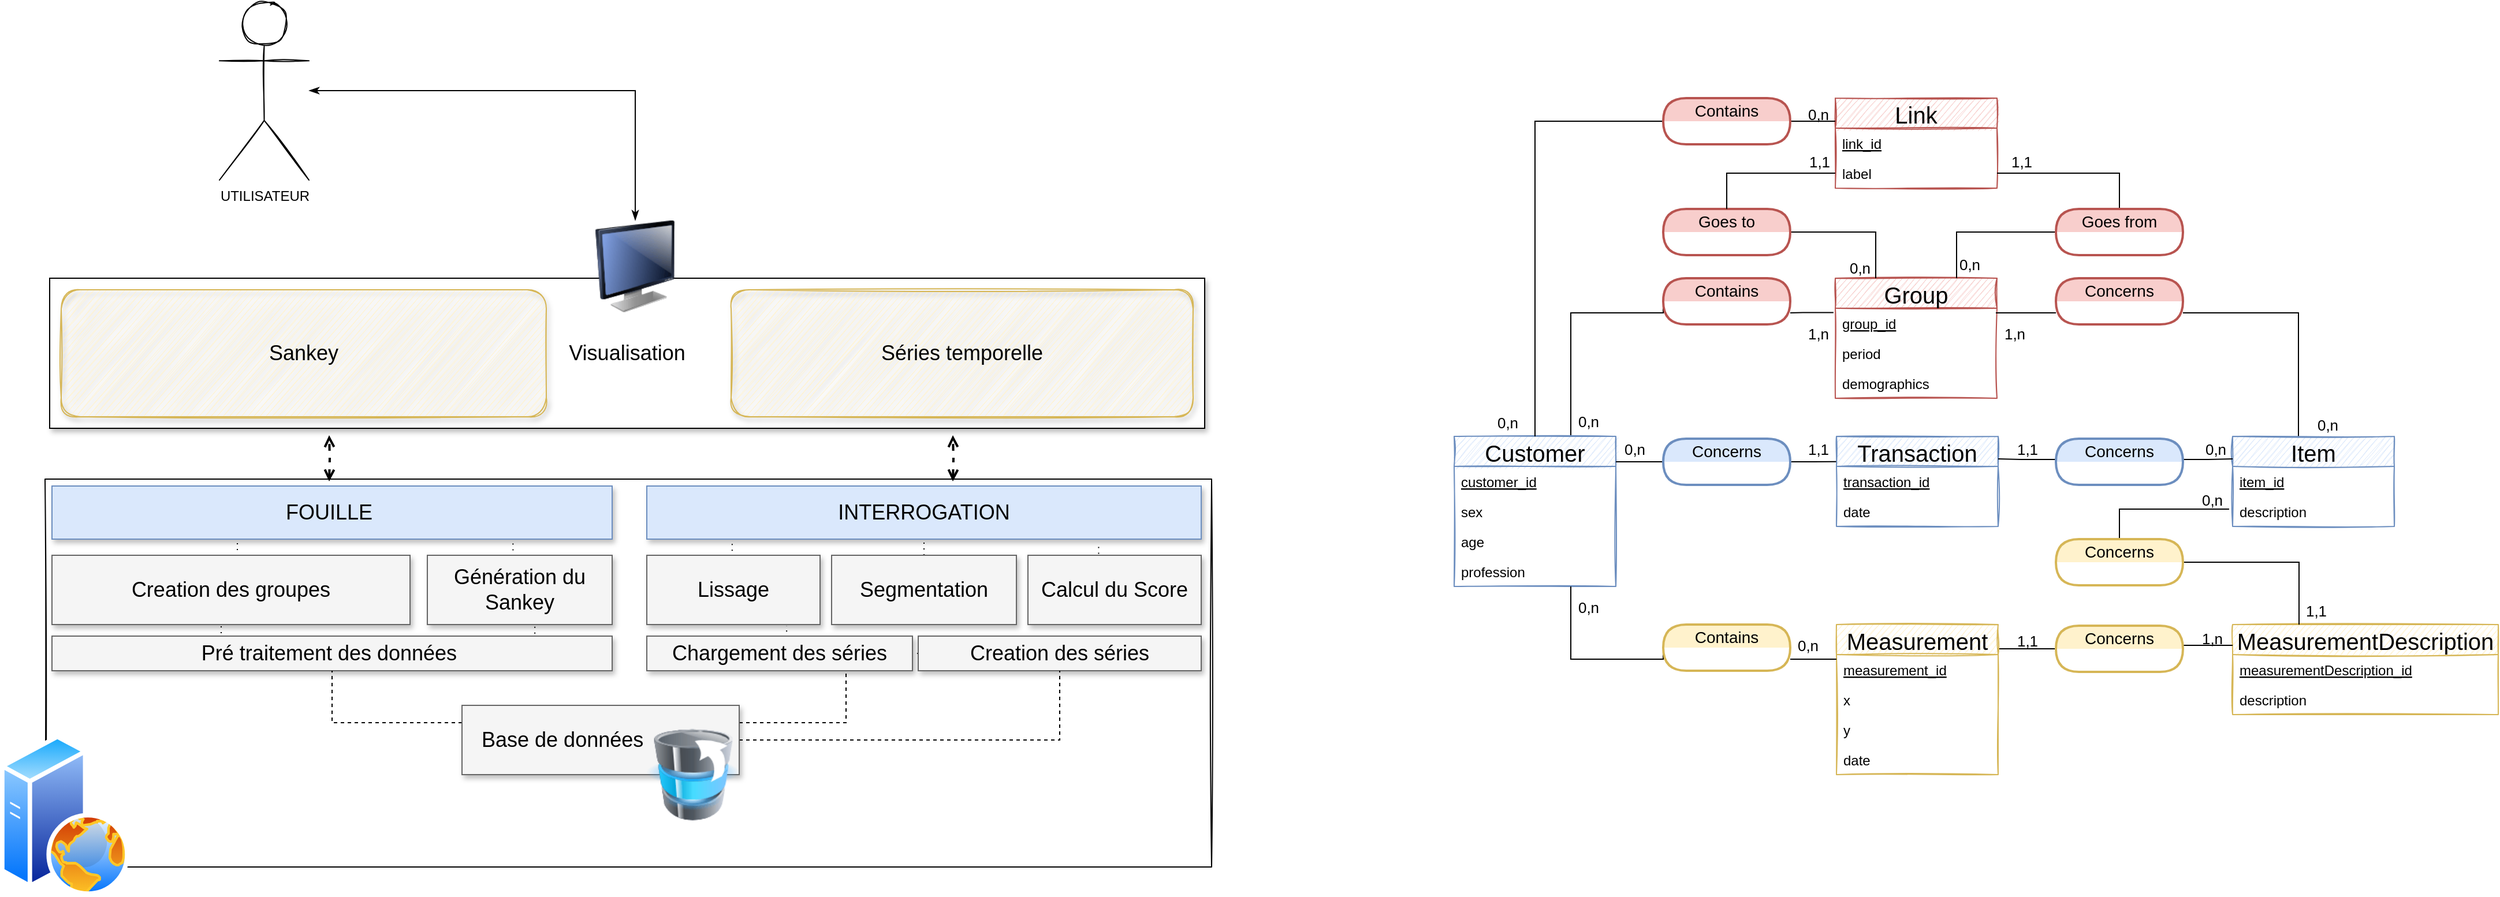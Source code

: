 <mxfile version="13.7.9" type="device"><diagram name="Page-1" id="90a13364-a465-7bf4-72fc-28e22215d7a0"><mxGraphModel dx="981" dy="664" grid="1" gridSize="10" guides="1" tooltips="1" connect="1" arrows="1" fold="1" page="1" pageScale="1.5" pageWidth="1169" pageHeight="826" background="#ffffff" math="0" shadow="0"><root><mxCell id="0" style=";html=1;"/><mxCell id="1" style=";html=1;" parent="0"/><mxCell id="t25mgSZFGKrKSD0w2Ev2-233" value="" style="group" vertex="1" connectable="0" parent="1"><mxGeometry x="1629" y="134" width="140" height="104" as="geometry"/></mxCell><mxCell id="t25mgSZFGKrKSD0w2Ev2-234" value="Link" style="swimlane;fontStyle=0;childLayout=stackLayout;horizontal=1;startSize=26;fillColor=#f8cecc;horizontalStack=0;resizeParent=1;resizeParentMax=0;resizeLast=0;collapsible=1;marginBottom=0;rounded=0;shadow=0;glass=0;sketch=1;strokeWidth=1;fontSize=20;strokeColor=#b85450;" vertex="1" parent="t25mgSZFGKrKSD0w2Ev2-233"><mxGeometry width="140" height="78" as="geometry"/></mxCell><mxCell id="t25mgSZFGKrKSD0w2Ev2-235" value="link_id" style="text;strokeColor=none;fillColor=none;align=left;verticalAlign=top;spacingLeft=4;spacingRight=4;overflow=hidden;rotatable=0;points=[[0,0.5],[1,0.5]];portConstraint=eastwest;fontStyle=4" vertex="1" parent="t25mgSZFGKrKSD0w2Ev2-234"><mxGeometry y="26" width="140" height="26" as="geometry"/></mxCell><mxCell id="t25mgSZFGKrKSD0w2Ev2-236" value="label" style="text;strokeColor=none;fillColor=none;align=left;verticalAlign=top;spacingLeft=4;spacingRight=4;overflow=hidden;rotatable=0;points=[[0,0.5],[1,0.5]];portConstraint=eastwest;" vertex="1" parent="t25mgSZFGKrKSD0w2Ev2-234"><mxGeometry y="52" width="140" height="26" as="geometry"/></mxCell><mxCell id="t25mgSZFGKrKSD0w2Ev2-46" value="" style="whiteSpace=wrap;html=1;shadow=0;fontSize=18;sketch=1;glass=0;rounded=0;" vertex="1" parent="1"><mxGeometry x="79" y="464" width="1010" height="336" as="geometry"/></mxCell><mxCell id="t25mgSZFGKrKSD0w2Ev2-41" style="edgeStyle=orthogonalEdgeStyle;rounded=0;orthogonalLoop=1;jettySize=auto;html=1;exitX=0.5;exitY=0;exitDx=0;exitDy=0;dashed=1;startArrow=open;startFill=0;endArrow=open;endFill=0;strokeWidth=2;" edge="1" parent="1"><mxGeometry relative="1" as="geometry"><mxPoint x="325" y="426" as="targetPoint"/><mxPoint x="325" y="466" as="sourcePoint"/></mxGeometry></mxCell><mxCell id="t25mgSZFGKrKSD0w2Ev2-1" value="FOUILLE&amp;nbsp;" style="whiteSpace=wrap;html=1;shadow=1;fontSize=18;fillColor=#dae8fc;strokeColor=#6c8ebf;" vertex="1" parent="1"><mxGeometry x="85" y="470" width="485" height="46" as="geometry"/></mxCell><mxCell id="t25mgSZFGKrKSD0w2Ev2-15" style="edgeStyle=orthogonalEdgeStyle;rounded=0;orthogonalLoop=1;jettySize=auto;html=1;exitX=0.5;exitY=0;exitDx=0;exitDy=0;entryX=0.331;entryY=1.043;entryDx=0;entryDy=0;entryPerimeter=0;endArrow=none;endFill=0;dashed=1;dashPattern=1 4;" edge="1" parent="1" source="t25mgSZFGKrKSD0w2Ev2-3" target="t25mgSZFGKrKSD0w2Ev2-1"><mxGeometry relative="1" as="geometry"/></mxCell><mxCell id="t25mgSZFGKrKSD0w2Ev2-17" style="edgeStyle=orthogonalEdgeStyle;rounded=0;orthogonalLoop=1;jettySize=auto;html=1;exitX=0.5;exitY=1;exitDx=0;exitDy=0;entryX=0.302;entryY=0;entryDx=0;entryDy=0;entryPerimeter=0;dashed=1;dashPattern=1 4;endArrow=none;endFill=0;" edge="1" parent="1" source="t25mgSZFGKrKSD0w2Ev2-3" target="t25mgSZFGKrKSD0w2Ev2-4"><mxGeometry relative="1" as="geometry"/></mxCell><mxCell id="t25mgSZFGKrKSD0w2Ev2-3" value="Creation des groupes" style="whiteSpace=wrap;html=1;shadow=1;fontSize=18;fillColor=#f5f5f5;strokeColor=#666666;" vertex="1" parent="1"><mxGeometry x="85" y="530" width="310" height="60" as="geometry"/></mxCell><mxCell id="t25mgSZFGKrKSD0w2Ev2-4" value="Pré traitement des données&amp;nbsp;" style="whiteSpace=wrap;html=1;shadow=1;fontSize=18;fillColor=#f5f5f5;strokeColor=#666666;" vertex="1" parent="1"><mxGeometry x="85" y="600" width="485" height="30" as="geometry"/></mxCell><mxCell id="t25mgSZFGKrKSD0w2Ev2-16" style="edgeStyle=orthogonalEdgeStyle;rounded=0;orthogonalLoop=1;jettySize=auto;html=1;exitX=0.5;exitY=0;exitDx=0;exitDy=0;entryX=0.823;entryY=1.043;entryDx=0;entryDy=0;entryPerimeter=0;dashed=1;dashPattern=1 4;endArrow=none;endFill=0;" edge="1" parent="1" source="t25mgSZFGKrKSD0w2Ev2-5" target="t25mgSZFGKrKSD0w2Ev2-1"><mxGeometry relative="1" as="geometry"/></mxCell><mxCell id="t25mgSZFGKrKSD0w2Ev2-18" style="edgeStyle=orthogonalEdgeStyle;rounded=0;orthogonalLoop=1;jettySize=auto;html=1;exitX=0.5;exitY=1;exitDx=0;exitDy=0;entryX=0.862;entryY=-0.033;entryDx=0;entryDy=0;entryPerimeter=0;dashed=1;dashPattern=1 4;endArrow=none;endFill=0;" edge="1" parent="1" source="t25mgSZFGKrKSD0w2Ev2-5" target="t25mgSZFGKrKSD0w2Ev2-4"><mxGeometry relative="1" as="geometry"/></mxCell><mxCell id="t25mgSZFGKrKSD0w2Ev2-5" value="Génération du Sankey" style="whiteSpace=wrap;html=1;shadow=1;fontSize=18;fillColor=#f5f5f5;strokeColor=#666666;" vertex="1" parent="1"><mxGeometry x="410" y="530" width="160" height="60" as="geometry"/></mxCell><mxCell id="t25mgSZFGKrKSD0w2Ev2-8" value="INTERROGATION" style="whiteSpace=wrap;html=1;shadow=1;fontSize=18;fillColor=#dae8fc;strokeColor=#6c8ebf;" vertex="1" parent="1"><mxGeometry x="600" y="470" width="480" height="46" as="geometry"/></mxCell><mxCell id="t25mgSZFGKrKSD0w2Ev2-25" style="edgeStyle=orthogonalEdgeStyle;rounded=0;orthogonalLoop=1;jettySize=auto;html=1;exitX=0.5;exitY=0;exitDx=0;exitDy=0;entryX=0.807;entryY=1.017;entryDx=0;entryDy=0;entryPerimeter=0;dashed=1;dashPattern=1 4;endArrow=none;endFill=0;" edge="1" parent="1" source="t25mgSZFGKrKSD0w2Ev2-9" target="t25mgSZFGKrKSD0w2Ev2-12"><mxGeometry relative="1" as="geometry"/></mxCell><mxCell id="t25mgSZFGKrKSD0w2Ev2-9" value="Chargement des séries" style="whiteSpace=wrap;html=1;shadow=1;fontSize=18;fillColor=#f5f5f5;strokeColor=#666666;" vertex="1" parent="1"><mxGeometry x="600" y="600" width="230" height="30" as="geometry"/></mxCell><mxCell id="t25mgSZFGKrKSD0w2Ev2-26" style="edgeStyle=orthogonalEdgeStyle;rounded=0;orthogonalLoop=1;jettySize=auto;html=1;exitX=0;exitY=0.5;exitDx=0;exitDy=0;entryX=1;entryY=0.5;entryDx=0;entryDy=0;dashed=1;dashPattern=1 4;endArrow=none;endFill=0;" edge="1" parent="1" source="t25mgSZFGKrKSD0w2Ev2-11" target="t25mgSZFGKrKSD0w2Ev2-9"><mxGeometry relative="1" as="geometry"/></mxCell><mxCell id="t25mgSZFGKrKSD0w2Ev2-11" value="Creation des séries" style="whiteSpace=wrap;html=1;shadow=1;fontSize=18;fillColor=#f5f5f5;strokeColor=#666666;" vertex="1" parent="1"><mxGeometry x="835" y="600" width="245" height="30" as="geometry"/></mxCell><mxCell id="t25mgSZFGKrKSD0w2Ev2-19" style="edgeStyle=orthogonalEdgeStyle;rounded=0;orthogonalLoop=1;jettySize=auto;html=1;exitX=0.5;exitY=0;exitDx=0;exitDy=0;entryX=0.154;entryY=1.043;entryDx=0;entryDy=0;entryPerimeter=0;dashed=1;dashPattern=1 4;endArrow=none;endFill=0;" edge="1" parent="1" source="t25mgSZFGKrKSD0w2Ev2-12" target="t25mgSZFGKrKSD0w2Ev2-8"><mxGeometry relative="1" as="geometry"/></mxCell><mxCell id="t25mgSZFGKrKSD0w2Ev2-12" value="Lissage" style="whiteSpace=wrap;html=1;shadow=1;fontSize=18;fillColor=#f5f5f5;strokeColor=#666666;" vertex="1" parent="1"><mxGeometry x="600" y="530" width="150" height="60" as="geometry"/></mxCell><mxCell id="t25mgSZFGKrKSD0w2Ev2-21" style="edgeStyle=orthogonalEdgeStyle;rounded=0;orthogonalLoop=1;jettySize=auto;html=1;exitX=0.5;exitY=0;exitDx=0;exitDy=0;entryX=0.5;entryY=1;entryDx=0;entryDy=0;dashed=1;dashPattern=1 4;endArrow=none;endFill=0;" edge="1" parent="1" source="t25mgSZFGKrKSD0w2Ev2-13" target="t25mgSZFGKrKSD0w2Ev2-8"><mxGeometry relative="1" as="geometry"/></mxCell><mxCell id="t25mgSZFGKrKSD0w2Ev2-13" value="Segmentation" style="whiteSpace=wrap;html=1;shadow=1;fontSize=18;fillColor=#f5f5f5;strokeColor=#666666;" vertex="1" parent="1"><mxGeometry x="760" y="530" width="160" height="60" as="geometry"/></mxCell><mxCell id="t25mgSZFGKrKSD0w2Ev2-23" style="edgeStyle=orthogonalEdgeStyle;rounded=0;orthogonalLoop=1;jettySize=auto;html=1;exitX=0.5;exitY=0;exitDx=0;exitDy=0;entryX=0.815;entryY=1.065;entryDx=0;entryDy=0;entryPerimeter=0;dashed=1;dashPattern=1 4;endArrow=none;endFill=0;" edge="1" parent="1" source="t25mgSZFGKrKSD0w2Ev2-14" target="t25mgSZFGKrKSD0w2Ev2-8"><mxGeometry relative="1" as="geometry"/></mxCell><mxCell id="t25mgSZFGKrKSD0w2Ev2-14" value="Calcul du Score" style="whiteSpace=wrap;html=1;shadow=1;fontSize=18;fillColor=#f5f5f5;strokeColor=#666666;" vertex="1" parent="1"><mxGeometry x="930" y="530" width="150" height="60" as="geometry"/></mxCell><mxCell id="t25mgSZFGKrKSD0w2Ev2-34" value="Visualisation" style="whiteSpace=wrap;html=1;shadow=1;fontSize=18;" vertex="1" parent="1"><mxGeometry x="83" y="290" width="1000" height="130" as="geometry"/></mxCell><mxCell id="t25mgSZFGKrKSD0w2Ev2-35" value="Sankey" style="whiteSpace=wrap;html=1;shadow=1;fontSize=18;fillColor=#fff2cc;strokeColor=#d6b656;rounded=1;sketch=1;" vertex="1" parent="1"><mxGeometry x="93" y="300" width="420" height="110" as="geometry"/></mxCell><mxCell id="t25mgSZFGKrKSD0w2Ev2-36" value="Séries temporelle" style="whiteSpace=wrap;html=1;shadow=1;fontSize=18;rounded=1;sketch=1;fillColor=#fff2cc;strokeColor=#d6b656;" vertex="1" parent="1"><mxGeometry x="673" y="300" width="400" height="110" as="geometry"/></mxCell><mxCell id="t25mgSZFGKrKSD0w2Ev2-42" style="edgeStyle=orthogonalEdgeStyle;rounded=0;orthogonalLoop=1;jettySize=auto;html=1;exitX=0.5;exitY=0;exitDx=0;exitDy=0;dashed=1;startArrow=open;startFill=0;endArrow=open;endFill=0;strokeWidth=2;" edge="1" parent="1"><mxGeometry relative="1" as="geometry"><mxPoint x="865" y="426" as="targetPoint"/><mxPoint x="865" y="466" as="sourcePoint"/></mxGeometry></mxCell><mxCell id="t25mgSZFGKrKSD0w2Ev2-47" style="edgeStyle=orthogonalEdgeStyle;rounded=0;orthogonalLoop=1;jettySize=auto;html=1;exitX=1;exitY=0.5;exitDx=0;exitDy=0;entryX=0.5;entryY=1;entryDx=0;entryDy=0;dashed=1;startArrow=none;startFill=0;endArrow=none;endFill=0;strokeWidth=1;" edge="1" parent="1" source="t25mgSZFGKrKSD0w2Ev2-43" target="t25mgSZFGKrKSD0w2Ev2-11"><mxGeometry relative="1" as="geometry"/></mxCell><mxCell id="t25mgSZFGKrKSD0w2Ev2-48" style="edgeStyle=orthogonalEdgeStyle;rounded=0;orthogonalLoop=1;jettySize=auto;html=1;exitX=1;exitY=0.25;exitDx=0;exitDy=0;entryX=0.75;entryY=1;entryDx=0;entryDy=0;dashed=1;startArrow=none;startFill=0;endArrow=none;endFill=0;strokeWidth=1;" edge="1" parent="1" source="t25mgSZFGKrKSD0w2Ev2-43" target="t25mgSZFGKrKSD0w2Ev2-9"><mxGeometry relative="1" as="geometry"/></mxCell><mxCell id="t25mgSZFGKrKSD0w2Ev2-49" style="edgeStyle=orthogonalEdgeStyle;rounded=0;orthogonalLoop=1;jettySize=auto;html=1;exitX=0;exitY=0.25;exitDx=0;exitDy=0;entryX=0.5;entryY=1;entryDx=0;entryDy=0;dashed=1;startArrow=none;startFill=0;endArrow=none;endFill=0;strokeWidth=1;" edge="1" parent="1" source="t25mgSZFGKrKSD0w2Ev2-43" target="t25mgSZFGKrKSD0w2Ev2-4"><mxGeometry relative="1" as="geometry"/></mxCell><mxCell id="t25mgSZFGKrKSD0w2Ev2-43" value="&amp;nbsp; &amp;nbsp;Base de données&amp;nbsp;" style="whiteSpace=wrap;html=1;shadow=1;fontSize=18;fillColor=#f5f5f5;strokeColor=#666666;align=left;" vertex="1" parent="1"><mxGeometry x="440" y="660" width="240" height="60" as="geometry"/></mxCell><mxCell id="t25mgSZFGKrKSD0w2Ev2-45" value="" style="image;html=1;image=img/lib/clip_art/computers/Database_Move_Stack_128x128.png;rounded=1;sketch=1;strokeWidth=1;fillColor=none;" vertex="1" parent="1"><mxGeometry x="600" y="680" width="80" height="80" as="geometry"/></mxCell><mxCell id="t25mgSZFGKrKSD0w2Ev2-62" style="edgeStyle=orthogonalEdgeStyle;rounded=0;orthogonalLoop=1;jettySize=auto;html=1;startArrow=classicThin;startFill=1;endArrow=classicThin;endFill=1;strokeWidth=1;" edge="1" parent="1" source="t25mgSZFGKrKSD0w2Ev2-50" target="t25mgSZFGKrKSD0w2Ev2-61"><mxGeometry relative="1" as="geometry"/></mxCell><mxCell id="t25mgSZFGKrKSD0w2Ev2-50" value="UTILISATEUR" style="shape=umlActor;verticalLabelPosition=bottom;verticalAlign=top;html=1;outlineConnect=0;rounded=0;shadow=0;glass=0;sketch=1;strokeWidth=1;fillColor=none;" vertex="1" parent="1"><mxGeometry x="230" y="50" width="77.5" height="155" as="geometry"/></mxCell><mxCell id="t25mgSZFGKrKSD0w2Ev2-61" value="" style="image;html=1;image=img/lib/clip_art/computers/Monitor_128x128.png;rounded=0;shadow=0;glass=0;sketch=0;strokeWidth=1;fillColor=none;" vertex="1" parent="1"><mxGeometry x="550" y="240" width="80" height="80" as="geometry"/></mxCell><mxCell id="t25mgSZFGKrKSD0w2Ev2-63" value="" style="aspect=fixed;perimeter=ellipsePerimeter;html=1;align=center;shadow=0;dashed=0;spacingTop=3;image;image=img/lib/active_directory/web_server.svg;rounded=0;glass=0;sketch=0;strokeWidth=1;fillColor=none;" vertex="1" parent="1"><mxGeometry x="40" y="685" width="112" height="140" as="geometry"/></mxCell><mxCell id="t25mgSZFGKrKSD0w2Ev2-131" style="edgeStyle=orthogonalEdgeStyle;rounded=0;orthogonalLoop=1;jettySize=auto;html=1;startArrow=none;startFill=0;endArrow=none;endFill=0;strokeWidth=1;fontSize=20;exitX=0;exitY=0.5;exitDx=0;exitDy=0;entryX=1.007;entryY=0.167;entryDx=0;entryDy=0;entryPerimeter=0;" edge="1" parent="1" source="t25mgSZFGKrKSD0w2Ev2-209" target="t25mgSZFGKrKSD0w2Ev2-126"><mxGeometry relative="1" as="geometry"><mxPoint x="1825" y="630" as="sourcePoint"/><mxPoint x="1770" y="630" as="targetPoint"/><Array as="points"><mxPoint x="1770" y="620"/></Array></mxGeometry></mxCell><mxCell id="t25mgSZFGKrKSD0w2Ev2-173" style="edgeStyle=orthogonalEdgeStyle;rounded=0;orthogonalLoop=1;jettySize=auto;html=1;startArrow=none;startFill=0;endArrow=none;endFill=0;strokeWidth=1;fontSize=20;entryX=1;entryY=0.75;entryDx=0;entryDy=0;exitX=-0.011;exitY=0.145;exitDx=0;exitDy=0;exitPerimeter=0;" edge="1" parent="1" source="t25mgSZFGKrKSD0w2Ev2-80" target="t25mgSZFGKrKSD0w2Ev2-169"><mxGeometry relative="1" as="geometry"><mxPoint x="1620" y="319.58" as="sourcePoint"/><mxPoint x="1571" y="319.58" as="targetPoint"/><Array as="points"><mxPoint x="1601" y="320"/></Array></mxGeometry></mxCell><mxCell id="t25mgSZFGKrKSD0w2Ev2-168" style="edgeStyle=orthogonalEdgeStyle;rounded=0;orthogonalLoop=1;jettySize=auto;html=1;startArrow=none;startFill=0;endArrow=none;endFill=0;strokeWidth=1;fontSize=20;" edge="1" parent="1" source="t25mgSZFGKrKSD0w2Ev2-162" target="t25mgSZFGKrKSD0w2Ev2-88"><mxGeometry relative="1" as="geometry"><Array as="points"><mxPoint x="2030" y="320"/></Array></mxGeometry></mxCell><mxCell id="t25mgSZFGKrKSD0w2Ev2-174" style="edgeStyle=orthogonalEdgeStyle;rounded=0;orthogonalLoop=1;jettySize=auto;html=1;startArrow=none;startFill=0;endArrow=none;endFill=0;strokeWidth=1;fontSize=20;exitX=0;exitY=0.5;exitDx=0;exitDy=0;" edge="1" parent="1" source="t25mgSZFGKrKSD0w2Ev2-169" target="t25mgSZFGKrKSD0w2Ev2-83"><mxGeometry relative="1" as="geometry"><mxPoint x="1396" y="330" as="sourcePoint"/><Array as="points"><mxPoint x="1480" y="320"/><mxPoint x="1400" y="320"/></Array></mxGeometry></mxCell><mxCell id="t25mgSZFGKrKSD0w2Ev2-179" value="" style="group" vertex="1" connectable="0" parent="1"><mxGeometry x="1973" y="427" width="140" height="78" as="geometry"/></mxCell><mxCell id="t25mgSZFGKrKSD0w2Ev2-88" value="Item" style="swimlane;fontStyle=0;childLayout=stackLayout;horizontal=1;startSize=26;fillColor=#dae8fc;horizontalStack=0;resizeParent=1;resizeParentMax=0;resizeLast=0;collapsible=1;marginBottom=0;rounded=0;shadow=0;glass=0;sketch=1;strokeWidth=1;fontSize=20;strokeColor=#6c8ebf;" vertex="1" parent="t25mgSZFGKrKSD0w2Ev2-179"><mxGeometry width="140" height="78" as="geometry"/></mxCell><mxCell id="t25mgSZFGKrKSD0w2Ev2-89" value="item_id" style="text;strokeColor=none;fillColor=none;align=left;verticalAlign=top;spacingLeft=4;spacingRight=4;overflow=hidden;rotatable=0;points=[[0,0.5],[1,0.5]];portConstraint=eastwest;fontStyle=4" vertex="1" parent="t25mgSZFGKrKSD0w2Ev2-88"><mxGeometry y="26" width="140" height="26" as="geometry"/></mxCell><mxCell id="t25mgSZFGKrKSD0w2Ev2-90" value="description" style="text;strokeColor=none;fillColor=none;align=left;verticalAlign=top;spacingLeft=4;spacingRight=4;overflow=hidden;rotatable=0;points=[[0,0.5],[1,0.5]];portConstraint=eastwest;" vertex="1" parent="t25mgSZFGKrKSD0w2Ev2-88"><mxGeometry y="52" width="140" height="26" as="geometry"/></mxCell><mxCell id="t25mgSZFGKrKSD0w2Ev2-180" value="" style="group" vertex="1" connectable="0" parent="1"><mxGeometry x="1629" y="290" width="140" height="104" as="geometry"/></mxCell><mxCell id="t25mgSZFGKrKSD0w2Ev2-79" value="Group" style="swimlane;fontStyle=0;childLayout=stackLayout;horizontal=1;startSize=26;fillColor=#f8cecc;horizontalStack=0;resizeParent=1;resizeParentMax=0;resizeLast=0;collapsible=1;marginBottom=0;rounded=0;shadow=0;glass=0;sketch=1;strokeWidth=1;fontSize=20;strokeColor=#b85450;" vertex="1" parent="t25mgSZFGKrKSD0w2Ev2-180"><mxGeometry width="140" height="104" as="geometry"/></mxCell><mxCell id="t25mgSZFGKrKSD0w2Ev2-80" value="group_id" style="text;strokeColor=none;fillColor=none;align=left;verticalAlign=top;spacingLeft=4;spacingRight=4;overflow=hidden;rotatable=0;points=[[0,0.5],[1,0.5]];portConstraint=eastwest;fontStyle=4" vertex="1" parent="t25mgSZFGKrKSD0w2Ev2-79"><mxGeometry y="26" width="140" height="26" as="geometry"/></mxCell><mxCell id="t25mgSZFGKrKSD0w2Ev2-81" value="period" style="text;strokeColor=none;fillColor=none;align=left;verticalAlign=top;spacingLeft=4;spacingRight=4;overflow=hidden;rotatable=0;points=[[0,0.5],[1,0.5]];portConstraint=eastwest;" vertex="1" parent="t25mgSZFGKrKSD0w2Ev2-79"><mxGeometry y="52" width="140" height="26" as="geometry"/></mxCell><mxCell id="t25mgSZFGKrKSD0w2Ev2-82" value="demographics" style="text;strokeColor=none;fillColor=none;align=left;verticalAlign=top;spacingLeft=4;spacingRight=4;overflow=hidden;rotatable=0;points=[[0,0.5],[1,0.5]];portConstraint=eastwest;" vertex="1" parent="t25mgSZFGKrKSD0w2Ev2-79"><mxGeometry y="78" width="140" height="26" as="geometry"/></mxCell><mxCell id="t25mgSZFGKrKSD0w2Ev2-182" value="" style="group" vertex="1" connectable="0" parent="1"><mxGeometry x="1299" y="427" width="140" height="130" as="geometry"/></mxCell><mxCell id="t25mgSZFGKrKSD0w2Ev2-83" value="Customer" style="swimlane;fontStyle=0;childLayout=stackLayout;horizontal=1;startSize=26;fillColor=#dae8fc;horizontalStack=0;resizeParent=1;resizeParentMax=0;resizeLast=0;collapsible=1;marginBottom=0;rounded=0;shadow=0;glass=0;sketch=1;strokeWidth=1;fontSize=20;strokeColor=#6c8ebf;" vertex="1" parent="t25mgSZFGKrKSD0w2Ev2-182"><mxGeometry width="140" height="130" as="geometry"/></mxCell><mxCell id="t25mgSZFGKrKSD0w2Ev2-84" value="customer_id" style="text;strokeColor=none;fillColor=none;align=left;verticalAlign=top;spacingLeft=4;spacingRight=4;overflow=hidden;rotatable=0;points=[[0,0.5],[1,0.5]];portConstraint=eastwest;fontStyle=4" vertex="1" parent="t25mgSZFGKrKSD0w2Ev2-83"><mxGeometry y="26" width="140" height="26" as="geometry"/></mxCell><mxCell id="t25mgSZFGKrKSD0w2Ev2-85" value="sex" style="text;strokeColor=none;fillColor=none;align=left;verticalAlign=top;spacingLeft=4;spacingRight=4;overflow=hidden;rotatable=0;points=[[0,0.5],[1,0.5]];portConstraint=eastwest;" vertex="1" parent="t25mgSZFGKrKSD0w2Ev2-83"><mxGeometry y="52" width="140" height="26" as="geometry"/></mxCell><mxCell id="t25mgSZFGKrKSD0w2Ev2-86" value="age&#10;" style="text;strokeColor=none;fillColor=none;align=left;verticalAlign=top;spacingLeft=4;spacingRight=4;overflow=hidden;rotatable=0;points=[[0,0.5],[1,0.5]];portConstraint=eastwest;" vertex="1" parent="t25mgSZFGKrKSD0w2Ev2-83"><mxGeometry y="78" width="140" height="26" as="geometry"/></mxCell><mxCell id="t25mgSZFGKrKSD0w2Ev2-87" value="profession" style="text;strokeColor=none;fillColor=none;align=left;verticalAlign=top;spacingLeft=4;spacingRight=4;overflow=hidden;rotatable=0;points=[[0,0.5],[1,0.5]];portConstraint=eastwest;" vertex="1" parent="t25mgSZFGKrKSD0w2Ev2-83"><mxGeometry y="104" width="140" height="26" as="geometry"/></mxCell><mxCell id="t25mgSZFGKrKSD0w2Ev2-183" value="" style="group" vertex="1" connectable="0" parent="1"><mxGeometry x="1630" y="427" width="140" height="78" as="geometry"/></mxCell><mxCell id="t25mgSZFGKrKSD0w2Ev2-97" value="Transaction" style="swimlane;fontStyle=0;childLayout=stackLayout;horizontal=1;startSize=26;fillColor=#dae8fc;horizontalStack=0;resizeParent=1;resizeParentMax=0;resizeLast=0;collapsible=1;marginBottom=0;rounded=0;shadow=0;glass=0;sketch=1;strokeWidth=1;fontSize=20;strokeColor=#6c8ebf;" vertex="1" parent="t25mgSZFGKrKSD0w2Ev2-183"><mxGeometry width="140" height="78" as="geometry"/></mxCell><mxCell id="t25mgSZFGKrKSD0w2Ev2-98" value="transaction_id" style="text;strokeColor=none;fillColor=none;align=left;verticalAlign=top;spacingLeft=4;spacingRight=4;overflow=hidden;rotatable=0;points=[[0,0.5],[1,0.5]];portConstraint=eastwest;fontStyle=4" vertex="1" parent="t25mgSZFGKrKSD0w2Ev2-97"><mxGeometry y="26" width="140" height="26" as="geometry"/></mxCell><mxCell id="t25mgSZFGKrKSD0w2Ev2-99" value="date" style="text;strokeColor=none;fillColor=none;align=left;verticalAlign=top;spacingLeft=4;spacingRight=4;overflow=hidden;rotatable=0;points=[[0,0.5],[1,0.5]];portConstraint=eastwest;" vertex="1" parent="t25mgSZFGKrKSD0w2Ev2-97"><mxGeometry y="52" width="140" height="26" as="geometry"/></mxCell><mxCell id="t25mgSZFGKrKSD0w2Ev2-185" value="" style="group" vertex="1" connectable="0" parent="1"><mxGeometry x="1630" y="590" width="140" height="156" as="geometry"/></mxCell><mxCell id="t25mgSZFGKrKSD0w2Ev2-123" value="Measurement" style="swimlane;fontStyle=0;childLayout=stackLayout;horizontal=1;startSize=26;fillColor=#fff2cc;horizontalStack=0;resizeParent=1;resizeParentMax=0;resizeLast=0;collapsible=1;marginBottom=0;rounded=0;shadow=0;glass=0;sketch=1;strokeWidth=1;fontSize=20;strokeColor=#d6b656;" vertex="1" parent="t25mgSZFGKrKSD0w2Ev2-185"><mxGeometry width="140" height="130" as="geometry"/></mxCell><mxCell id="t25mgSZFGKrKSD0w2Ev2-126" value="measurement_id" style="text;strokeColor=none;fillColor=none;align=left;verticalAlign=top;spacingLeft=4;spacingRight=4;overflow=hidden;rotatable=0;points=[[0,0.5],[1,0.5]];portConstraint=eastwest;fontStyle=4" vertex="1" parent="t25mgSZFGKrKSD0w2Ev2-123"><mxGeometry y="26" width="140" height="26" as="geometry"/></mxCell><mxCell id="t25mgSZFGKrKSD0w2Ev2-132" value="x" style="text;strokeColor=none;fillColor=none;align=left;verticalAlign=top;spacingLeft=4;spacingRight=4;overflow=hidden;rotatable=0;points=[[0,0.5],[1,0.5]];portConstraint=eastwest;fontStyle=0" vertex="1" parent="t25mgSZFGKrKSD0w2Ev2-123"><mxGeometry y="52" width="140" height="26" as="geometry"/></mxCell><mxCell id="t25mgSZFGKrKSD0w2Ev2-133" value="y" style="text;strokeColor=none;fillColor=none;align=left;verticalAlign=top;spacingLeft=4;spacingRight=4;overflow=hidden;rotatable=0;points=[[0,0.5],[1,0.5]];portConstraint=eastwest;fontStyle=0" vertex="1" parent="t25mgSZFGKrKSD0w2Ev2-123"><mxGeometry y="78" width="140" height="26" as="geometry"/></mxCell><mxCell id="t25mgSZFGKrKSD0w2Ev2-125" value="date" style="text;strokeColor=none;fillColor=none;align=left;verticalAlign=top;spacingLeft=4;spacingRight=4;overflow=hidden;rotatable=0;points=[[0,0.5],[1,0.5]];portConstraint=eastwest;" vertex="1" parent="t25mgSZFGKrKSD0w2Ev2-123"><mxGeometry y="104" width="140" height="26" as="geometry"/></mxCell><mxCell id="t25mgSZFGKrKSD0w2Ev2-186" value="" style="group" vertex="1" connectable="0" parent="1"><mxGeometry x="1973" y="590" width="230" height="78" as="geometry"/></mxCell><mxCell id="t25mgSZFGKrKSD0w2Ev2-178" value="" style="group" vertex="1" connectable="0" parent="t25mgSZFGKrKSD0w2Ev2-186"><mxGeometry width="230" height="78" as="geometry"/></mxCell><mxCell id="t25mgSZFGKrKSD0w2Ev2-127" value="MeasurementDescription" style="swimlane;fontStyle=0;childLayout=stackLayout;horizontal=1;startSize=26;fillColor=#fff2cc;horizontalStack=0;resizeParent=1;resizeParentMax=0;resizeLast=0;collapsible=1;marginBottom=0;rounded=0;shadow=0;glass=0;sketch=1;strokeWidth=1;fontSize=20;strokeColor=#d6b656;" vertex="1" parent="t25mgSZFGKrKSD0w2Ev2-178"><mxGeometry width="230" height="78" as="geometry"/></mxCell><mxCell id="t25mgSZFGKrKSD0w2Ev2-129" value="measurementDescription_id" style="text;strokeColor=none;fillColor=none;align=left;verticalAlign=top;spacingLeft=4;spacingRight=4;overflow=hidden;rotatable=0;points=[[0,0.5],[1,0.5]];portConstraint=eastwest;fontStyle=4" vertex="1" parent="t25mgSZFGKrKSD0w2Ev2-127"><mxGeometry y="26" width="230" height="26" as="geometry"/></mxCell><mxCell id="t25mgSZFGKrKSD0w2Ev2-130" value="description" style="text;strokeColor=none;fillColor=none;align=left;verticalAlign=top;spacingLeft=4;spacingRight=4;overflow=hidden;rotatable=0;points=[[0,0.5],[1,0.5]];portConstraint=eastwest;" vertex="1" parent="t25mgSZFGKrKSD0w2Ev2-127"><mxGeometry y="52" width="230" height="26" as="geometry"/></mxCell><mxCell id="t25mgSZFGKrKSD0w2Ev2-188" style="edgeStyle=orthogonalEdgeStyle;rounded=0;orthogonalLoop=1;jettySize=auto;html=1;startArrow=none;startFill=0;endArrow=none;endFill=0;strokeWidth=1;fontSize=20;" edge="1" parent="1" target="t25mgSZFGKrKSD0w2Ev2-187"><mxGeometry relative="1" as="geometry"><mxPoint x="1630" y="620" as="sourcePoint"/><Array as="points"><mxPoint x="1630" y="620"/></Array></mxGeometry></mxCell><mxCell id="t25mgSZFGKrKSD0w2Ev2-192" value="&lt;font style=&quot;font-size: 13px&quot;&gt;0,n&lt;/font&gt;" style="text;html=1;align=center;verticalAlign=middle;resizable=0;points=[];autosize=1;fontSize=20;" vertex="1" parent="1"><mxGeometry x="1440" y="420" width="30" height="30" as="geometry"/></mxCell><mxCell id="t25mgSZFGKrKSD0w2Ev2-194" value="&lt;font style=&quot;font-size: 13px&quot;&gt;1,1&lt;/font&gt;" style="text;html=1;align=center;verticalAlign=middle;resizable=0;points=[];autosize=1;fontSize=20;" vertex="1" parent="1"><mxGeometry x="1599" y="420" width="30" height="30" as="geometry"/></mxCell><mxCell id="t25mgSZFGKrKSD0w2Ev2-195" value="&lt;font style=&quot;font-size: 13px&quot;&gt;1,1&lt;/font&gt;" style="text;html=1;align=center;verticalAlign=middle;resizable=0;points=[];autosize=1;fontSize=20;" vertex="1" parent="1"><mxGeometry x="1780" y="420" width="30" height="30" as="geometry"/></mxCell><mxCell id="t25mgSZFGKrKSD0w2Ev2-196" value="&lt;font style=&quot;font-size: 13px&quot;&gt;1,n&lt;/font&gt;" style="text;html=1;align=center;verticalAlign=middle;resizable=0;points=[];autosize=1;fontSize=20;" vertex="1" parent="1"><mxGeometry x="1940" y="584" width="30" height="30" as="geometry"/></mxCell><mxCell id="t25mgSZFGKrKSD0w2Ev2-197" value="&lt;font style=&quot;font-size: 13px&quot;&gt;0,n&lt;/font&gt;" style="text;html=1;align=center;verticalAlign=middle;resizable=0;points=[];autosize=1;fontSize=20;" vertex="1" parent="1"><mxGeometry x="1590" y="590" width="30" height="30" as="geometry"/></mxCell><mxCell id="t25mgSZFGKrKSD0w2Ev2-198" value="&lt;font style=&quot;font-size: 13px&quot;&gt;0,n&lt;/font&gt;" style="text;html=1;align=center;verticalAlign=middle;resizable=0;points=[];autosize=1;fontSize=20;" vertex="1" parent="1"><mxGeometry x="1400" y="557" width="30" height="30" as="geometry"/></mxCell><mxCell id="t25mgSZFGKrKSD0w2Ev2-199" style="edgeStyle=orthogonalEdgeStyle;rounded=0;orthogonalLoop=1;jettySize=auto;html=1;entryX=0;entryY=0.5;entryDx=0;entryDy=0;startArrow=none;startFill=0;endArrow=none;endFill=0;strokeWidth=1;fontSize=20;" edge="1" parent="1" source="t25mgSZFGKrKSD0w2Ev2-87" target="t25mgSZFGKrKSD0w2Ev2-187"><mxGeometry relative="1" as="geometry"><Array as="points"><mxPoint x="1400" y="620"/><mxPoint x="1480" y="620"/></Array></mxGeometry></mxCell><mxCell id="t25mgSZFGKrKSD0w2Ev2-201" style="edgeStyle=orthogonalEdgeStyle;rounded=0;orthogonalLoop=1;jettySize=auto;html=1;startArrow=none;startFill=0;endArrow=none;endFill=0;strokeWidth=1;fontSize=20;" edge="1" parent="1" source="t25mgSZFGKrKSD0w2Ev2-200"><mxGeometry relative="1" as="geometry"><mxPoint x="1439" y="449" as="targetPoint"/><Array as="points"><mxPoint x="1439" y="449"/></Array></mxGeometry></mxCell><mxCell id="t25mgSZFGKrKSD0w2Ev2-202" style="edgeStyle=orthogonalEdgeStyle;rounded=0;orthogonalLoop=1;jettySize=auto;html=1;entryX=-0.002;entryY=0.281;entryDx=0;entryDy=0;entryPerimeter=0;startArrow=none;startFill=0;endArrow=none;endFill=0;strokeWidth=1;fontSize=20;" edge="1" parent="1" source="t25mgSZFGKrKSD0w2Ev2-200" target="t25mgSZFGKrKSD0w2Ev2-97"><mxGeometry relative="1" as="geometry"/></mxCell><mxCell id="t25mgSZFGKrKSD0w2Ev2-200" value="Concerns" style="swimlane;childLayout=stackLayout;horizontal=1;startSize=20;horizontalStack=0;rounded=1;fontSize=14;fontStyle=0;strokeWidth=2;resizeParent=0;resizeLast=1;shadow=0;dashed=0;align=center;glass=0;sketch=0;fillColor=#dae8fc;strokeColor=#6c8ebf;swimlaneLine=0;arcSize=50;" vertex="1" parent="1"><mxGeometry x="1480" y="429" width="110" height="40" as="geometry"/></mxCell><mxCell id="t25mgSZFGKrKSD0w2Ev2-207" style="edgeStyle=orthogonalEdgeStyle;rounded=0;orthogonalLoop=1;jettySize=auto;html=1;exitX=0;exitY=0.5;exitDx=0;exitDy=0;entryX=1;entryY=0.25;entryDx=0;entryDy=0;startArrow=none;startFill=0;endArrow=none;endFill=0;strokeWidth=1;fontSize=20;" edge="1" parent="1" source="t25mgSZFGKrKSD0w2Ev2-205" target="t25mgSZFGKrKSD0w2Ev2-97"><mxGeometry relative="1" as="geometry"><Array as="points"><mxPoint x="1820" y="447"/><mxPoint x="1790" y="447"/></Array></mxGeometry></mxCell><mxCell id="t25mgSZFGKrKSD0w2Ev2-208" style="edgeStyle=orthogonalEdgeStyle;rounded=0;orthogonalLoop=1;jettySize=auto;html=1;exitX=1;exitY=0.5;exitDx=0;exitDy=0;entryX=0;entryY=0.25;entryDx=0;entryDy=0;startArrow=none;startFill=0;endArrow=none;endFill=0;strokeWidth=1;fontSize=20;" edge="1" parent="1" source="t25mgSZFGKrKSD0w2Ev2-205" target="t25mgSZFGKrKSD0w2Ev2-88"><mxGeometry relative="1" as="geometry"><Array as="points"><mxPoint x="1930" y="447"/><mxPoint x="1952" y="447"/></Array></mxGeometry></mxCell><mxCell id="t25mgSZFGKrKSD0w2Ev2-205" value="Concerns" style="swimlane;childLayout=stackLayout;horizontal=1;startSize=20;horizontalStack=0;rounded=1;fontSize=14;fontStyle=0;strokeWidth=2;resizeParent=0;resizeLast=1;shadow=0;dashed=0;align=center;glass=0;sketch=0;fillColor=#dae8fc;strokeColor=#6c8ebf;swimlaneLine=0;arcSize=50;" vertex="1" parent="1"><mxGeometry x="1820" y="429" width="110" height="40" as="geometry"/></mxCell><mxCell id="t25mgSZFGKrKSD0w2Ev2-187" value="Contains" style="swimlane;childLayout=stackLayout;horizontal=1;startSize=20;horizontalStack=0;rounded=1;fontSize=14;fontStyle=0;strokeWidth=2;resizeParent=0;resizeLast=1;shadow=0;dashed=0;align=center;glass=0;sketch=0;fillColor=#fff2cc;strokeColor=#d6b656;swimlaneLine=0;arcSize=50;" vertex="1" parent="1"><mxGeometry x="1480" y="590" width="110" height="40" as="geometry"/></mxCell><mxCell id="t25mgSZFGKrKSD0w2Ev2-210" style="edgeStyle=orthogonalEdgeStyle;rounded=0;orthogonalLoop=1;jettySize=auto;html=1;startArrow=none;startFill=0;endArrow=none;endFill=0;strokeWidth=1;fontSize=20;" edge="1" parent="1"><mxGeometry relative="1" as="geometry"><mxPoint x="1930" y="608" as="sourcePoint"/><mxPoint x="1973" y="608" as="targetPoint"/><Array as="points"><mxPoint x="1973" y="608"/></Array></mxGeometry></mxCell><mxCell id="t25mgSZFGKrKSD0w2Ev2-209" value="Concerns" style="swimlane;childLayout=stackLayout;horizontal=1;startSize=20;horizontalStack=0;rounded=1;fontSize=14;fontStyle=0;strokeWidth=2;resizeParent=0;resizeLast=1;shadow=0;dashed=0;align=center;glass=0;sketch=0;fillColor=#fff2cc;strokeColor=#d6b656;swimlaneLine=0;arcSize=50;" vertex="1" parent="1"><mxGeometry x="1820" y="591" width="110" height="40" as="geometry"/></mxCell><mxCell id="t25mgSZFGKrKSD0w2Ev2-211" value="&lt;font style=&quot;font-size: 13px&quot;&gt;1,1&lt;/font&gt;" style="text;html=1;align=center;verticalAlign=middle;resizable=0;points=[];autosize=1;fontSize=20;" vertex="1" parent="1"><mxGeometry x="1780" y="586" width="30" height="30" as="geometry"/></mxCell><mxCell id="t25mgSZFGKrKSD0w2Ev2-215" style="edgeStyle=orthogonalEdgeStyle;rounded=0;orthogonalLoop=1;jettySize=auto;html=1;exitX=0.5;exitY=0;exitDx=0;exitDy=0;startArrow=none;startFill=0;endArrow=none;endFill=0;strokeWidth=1;fontSize=20;" edge="1" parent="1" source="t25mgSZFGKrKSD0w2Ev2-212"><mxGeometry relative="1" as="geometry"><mxPoint x="1970" y="490" as="targetPoint"/><Array as="points"><mxPoint x="1875" y="490"/></Array></mxGeometry></mxCell><mxCell id="t25mgSZFGKrKSD0w2Ev2-214" style="edgeStyle=orthogonalEdgeStyle;rounded=0;orthogonalLoop=1;jettySize=auto;html=1;exitX=0.25;exitY=0;exitDx=0;exitDy=0;entryX=1;entryY=0.5;entryDx=0;entryDy=0;startArrow=none;startFill=0;endArrow=none;endFill=0;strokeWidth=1;fontSize=20;" edge="1" parent="1" source="t25mgSZFGKrKSD0w2Ev2-127" target="t25mgSZFGKrKSD0w2Ev2-212"><mxGeometry relative="1" as="geometry"/></mxCell><mxCell id="t25mgSZFGKrKSD0w2Ev2-216" value="&lt;font style=&quot;font-size: 13px&quot;&gt;1,1&lt;/font&gt;" style="text;html=1;align=center;verticalAlign=middle;resizable=0;points=[];autosize=1;fontSize=20;" vertex="1" parent="1"><mxGeometry x="2030" y="560" width="30" height="30" as="geometry"/></mxCell><mxCell id="t25mgSZFGKrKSD0w2Ev2-217" value="&lt;font style=&quot;font-size: 13px&quot;&gt;0,n&lt;/font&gt;" style="text;html=1;align=center;verticalAlign=middle;resizable=0;points=[];autosize=1;fontSize=20;" vertex="1" parent="1"><mxGeometry x="1940" y="464" width="30" height="30" as="geometry"/></mxCell><mxCell id="t25mgSZFGKrKSD0w2Ev2-218" value="&lt;font style=&quot;font-size: 13px&quot;&gt;0,n&lt;/font&gt;" style="text;html=1;align=center;verticalAlign=middle;resizable=0;points=[];autosize=1;fontSize=20;" vertex="1" parent="1"><mxGeometry x="1943" y="420" width="30" height="30" as="geometry"/></mxCell><mxCell id="t25mgSZFGKrKSD0w2Ev2-219" value="&lt;font style=&quot;font-size: 13px&quot;&gt;0,n&lt;/font&gt;" style="text;html=1;align=center;verticalAlign=middle;resizable=0;points=[];autosize=1;fontSize=20;" vertex="1" parent="1"><mxGeometry x="2040" y="399" width="30" height="30" as="geometry"/></mxCell><mxCell id="t25mgSZFGKrKSD0w2Ev2-220" value="&lt;font style=&quot;font-size: 13px&quot;&gt;1,n&lt;/font&gt;" style="text;html=1;align=center;verticalAlign=middle;resizable=0;points=[];autosize=1;fontSize=20;" vertex="1" parent="1"><mxGeometry x="1769" y="320" width="30" height="30" as="geometry"/></mxCell><mxCell id="t25mgSZFGKrKSD0w2Ev2-221" value="&lt;font style=&quot;font-size: 13px&quot;&gt;1,n&lt;/font&gt;" style="text;html=1;align=center;verticalAlign=middle;resizable=0;points=[];autosize=1;fontSize=20;" vertex="1" parent="1"><mxGeometry x="1599" y="320" width="30" height="30" as="geometry"/></mxCell><mxCell id="t25mgSZFGKrKSD0w2Ev2-222" value="&lt;font style=&quot;font-size: 13px&quot;&gt;0,n&lt;/font&gt;" style="text;html=1;align=center;verticalAlign=middle;resizable=0;points=[];autosize=1;fontSize=20;" vertex="1" parent="1"><mxGeometry x="1400" y="396" width="30" height="30" as="geometry"/></mxCell><mxCell id="t25mgSZFGKrKSD0w2Ev2-223" value="&lt;font style=&quot;font-size: 13px&quot;&gt;0,n&lt;/font&gt;" style="text;html=1;align=center;verticalAlign=middle;resizable=0;points=[];autosize=1;fontSize=20;" vertex="1" parent="1"><mxGeometry x="1330" y="397" width="30" height="30" as="geometry"/></mxCell><mxCell id="t25mgSZFGKrKSD0w2Ev2-224" value="&lt;font style=&quot;font-size: 13px&quot;&gt;1,1&lt;/font&gt;" style="text;html=1;align=center;verticalAlign=middle;resizable=0;points=[];autosize=1;fontSize=20;" vertex="1" parent="1"><mxGeometry x="1775" y="171" width="30" height="30" as="geometry"/></mxCell><mxCell id="t25mgSZFGKrKSD0w2Ev2-225" value="&lt;font style=&quot;font-size: 13px&quot;&gt;0,n&lt;/font&gt;" style="text;html=1;align=center;verticalAlign=middle;resizable=0;points=[];autosize=1;fontSize=20;" vertex="1" parent="1"><mxGeometry x="1730" y="260" width="30" height="30" as="geometry"/></mxCell><mxCell id="t25mgSZFGKrKSD0w2Ev2-226" value="&lt;font style=&quot;font-size: 13px&quot;&gt;0,n&lt;/font&gt;" style="text;html=1;align=center;verticalAlign=middle;resizable=0;points=[];autosize=1;fontSize=20;" vertex="1" parent="1"><mxGeometry x="1599" y="130" width="30" height="30" as="geometry"/></mxCell><mxCell id="t25mgSZFGKrKSD0w2Ev2-230" style="edgeStyle=orthogonalEdgeStyle;rounded=0;orthogonalLoop=1;jettySize=auto;html=1;entryX=0.5;entryY=0;entryDx=0;entryDy=0;startArrow=none;startFill=0;endArrow=none;endFill=0;strokeWidth=1;fontSize=20;" edge="1" parent="1" source="t25mgSZFGKrKSD0w2Ev2-229" target="t25mgSZFGKrKSD0w2Ev2-83"><mxGeometry relative="1" as="geometry"><Array as="points"><mxPoint x="1369" y="154"/></Array></mxGeometry></mxCell><mxCell id="t25mgSZFGKrKSD0w2Ev2-240" style="edgeStyle=orthogonalEdgeStyle;rounded=0;orthogonalLoop=1;jettySize=auto;html=1;startArrow=none;startFill=0;endArrow=none;endFill=0;strokeWidth=1;fontSize=20;" edge="1" parent="1" source="t25mgSZFGKrKSD0w2Ev2-234" target="t25mgSZFGKrKSD0w2Ev2-229"><mxGeometry relative="1" as="geometry"><Array as="points"><mxPoint x="1620" y="154"/><mxPoint x="1620" y="154"/></Array></mxGeometry></mxCell><mxCell id="t25mgSZFGKrKSD0w2Ev2-246" style="edgeStyle=orthogonalEdgeStyle;rounded=0;orthogonalLoop=1;jettySize=auto;html=1;entryX=0.75;entryY=0;entryDx=0;entryDy=0;startArrow=none;startFill=0;endArrow=none;endFill=0;strokeWidth=1;fontSize=20;" edge="1" parent="1" source="t25mgSZFGKrKSD0w2Ev2-243" target="t25mgSZFGKrKSD0w2Ev2-79"><mxGeometry relative="1" as="geometry"/></mxCell><mxCell id="t25mgSZFGKrKSD0w2Ev2-248" style="edgeStyle=orthogonalEdgeStyle;rounded=0;orthogonalLoop=1;jettySize=auto;html=1;entryX=1;entryY=0.5;entryDx=0;entryDy=0;startArrow=none;startFill=0;endArrow=none;endFill=0;strokeWidth=1;fontSize=20;" edge="1" parent="1" source="t25mgSZFGKrKSD0w2Ev2-243" target="t25mgSZFGKrKSD0w2Ev2-236"><mxGeometry relative="1" as="geometry"/></mxCell><mxCell id="t25mgSZFGKrKSD0w2Ev2-243" value="Goes from" style="swimlane;childLayout=stackLayout;horizontal=1;startSize=20;horizontalStack=0;rounded=1;fontSize=14;fontStyle=0;strokeWidth=2;resizeParent=0;resizeLast=1;shadow=0;dashed=0;align=center;glass=0;sketch=0;fillColor=#f8cecc;strokeColor=#b85450;swimlaneLine=0;arcSize=50;" vertex="1" parent="1"><mxGeometry x="1820" y="230" width="110" height="40" as="geometry"/></mxCell><mxCell id="t25mgSZFGKrKSD0w2Ev2-249" style="edgeStyle=orthogonalEdgeStyle;rounded=0;orthogonalLoop=1;jettySize=auto;html=1;entryX=0.25;entryY=0;entryDx=0;entryDy=0;startArrow=none;startFill=0;endArrow=none;endFill=0;strokeWidth=1;fontSize=20;" edge="1" parent="1" source="t25mgSZFGKrKSD0w2Ev2-244" target="t25mgSZFGKrKSD0w2Ev2-79"><mxGeometry relative="1" as="geometry"/></mxCell><mxCell id="t25mgSZFGKrKSD0w2Ev2-244" value="Goes to" style="swimlane;childLayout=stackLayout;horizontal=1;startSize=20;horizontalStack=0;rounded=1;fontSize=14;fontStyle=0;strokeWidth=2;resizeParent=0;resizeLast=1;shadow=0;dashed=0;align=center;glass=0;sketch=0;fillColor=#f8cecc;strokeColor=#b85450;swimlaneLine=0;arcSize=50;" vertex="1" parent="1"><mxGeometry x="1480" y="230" width="110" height="40" as="geometry"/></mxCell><mxCell id="t25mgSZFGKrKSD0w2Ev2-247" style="edgeStyle=orthogonalEdgeStyle;rounded=0;orthogonalLoop=1;jettySize=auto;html=1;startArrow=none;startFill=0;endArrow=none;endFill=0;strokeWidth=1;fontSize=20;" edge="1" parent="1" source="t25mgSZFGKrKSD0w2Ev2-236" target="t25mgSZFGKrKSD0w2Ev2-244"><mxGeometry relative="1" as="geometry"/></mxCell><mxCell id="t25mgSZFGKrKSD0w2Ev2-250" value="&lt;font style=&quot;font-size: 13px&quot;&gt;0,n&lt;/font&gt;" style="text;html=1;align=center;verticalAlign=middle;resizable=0;points=[];autosize=1;fontSize=20;" vertex="1" parent="1"><mxGeometry x="1635" y="263" width="30" height="30" as="geometry"/></mxCell><mxCell id="t25mgSZFGKrKSD0w2Ev2-252" value="&lt;font style=&quot;font-size: 13px&quot;&gt;1,1&lt;/font&gt;" style="text;html=1;align=center;verticalAlign=middle;resizable=0;points=[];autosize=1;fontSize=20;" vertex="1" parent="1"><mxGeometry x="1600" y="171" width="30" height="30" as="geometry"/></mxCell><mxCell id="t25mgSZFGKrKSD0w2Ev2-169" value="Contains" style="swimlane;childLayout=stackLayout;horizontal=1;startSize=20;horizontalStack=0;rounded=1;fontSize=14;fontStyle=0;strokeWidth=2;resizeParent=0;resizeLast=1;shadow=0;dashed=0;align=center;glass=0;sketch=0;fillColor=#f8cecc;strokeColor=#b85450;swimlaneLine=0;arcSize=50;" vertex="1" parent="1"><mxGeometry x="1480" y="290" width="110" height="40" as="geometry"/></mxCell><mxCell id="t25mgSZFGKrKSD0w2Ev2-253" style="edgeStyle=orthogonalEdgeStyle;rounded=0;sketch=0;orthogonalLoop=1;jettySize=auto;html=1;startArrow=none;startFill=0;endArrow=none;endFill=0;strokeWidth=1;fontSize=20;exitX=0;exitY=0.75;exitDx=0;exitDy=0;" edge="1" parent="1" source="t25mgSZFGKrKSD0w2Ev2-162"><mxGeometry relative="1" as="geometry"><mxPoint x="1820" y="320" as="sourcePoint"/><mxPoint x="1768" y="320" as="targetPoint"/><Array as="points"><mxPoint x="1768" y="320"/></Array></mxGeometry></mxCell><mxCell id="t25mgSZFGKrKSD0w2Ev2-162" value="Concerns" style="swimlane;childLayout=stackLayout;horizontal=1;startSize=20;horizontalStack=0;rounded=1;fontSize=14;fontStyle=0;strokeWidth=2;resizeParent=0;resizeLast=1;shadow=0;dashed=0;align=center;glass=0;sketch=0;fillColor=#f8cecc;strokeColor=#b85450;swimlaneLine=0;arcSize=50;" vertex="1" parent="1"><mxGeometry x="1820" y="290" width="110" height="40" as="geometry"/></mxCell><mxCell id="t25mgSZFGKrKSD0w2Ev2-229" value="Contains" style="swimlane;childLayout=stackLayout;horizontal=1;startSize=20;horizontalStack=0;rounded=1;fontSize=14;fontStyle=0;strokeWidth=2;resizeParent=0;resizeLast=1;shadow=0;dashed=0;align=center;glass=0;sketch=0;fillColor=#f8cecc;strokeColor=#b85450;swimlaneLine=0;arcSize=50;" vertex="1" parent="1"><mxGeometry x="1480" y="134" width="110" height="40" as="geometry"/></mxCell><mxCell id="t25mgSZFGKrKSD0w2Ev2-212" value="Concerns" style="swimlane;childLayout=stackLayout;horizontal=1;startSize=20;horizontalStack=0;rounded=1;fontSize=14;fontStyle=0;strokeWidth=2;resizeParent=0;resizeLast=1;shadow=0;dashed=0;align=center;glass=0;sketch=0;fillColor=#fff2cc;strokeColor=#d6b656;swimlaneLine=0;arcSize=50;" vertex="1" parent="1"><mxGeometry x="1820" y="516" width="110" height="40" as="geometry"/></mxCell></root></mxGraphModel></diagram></mxfile>